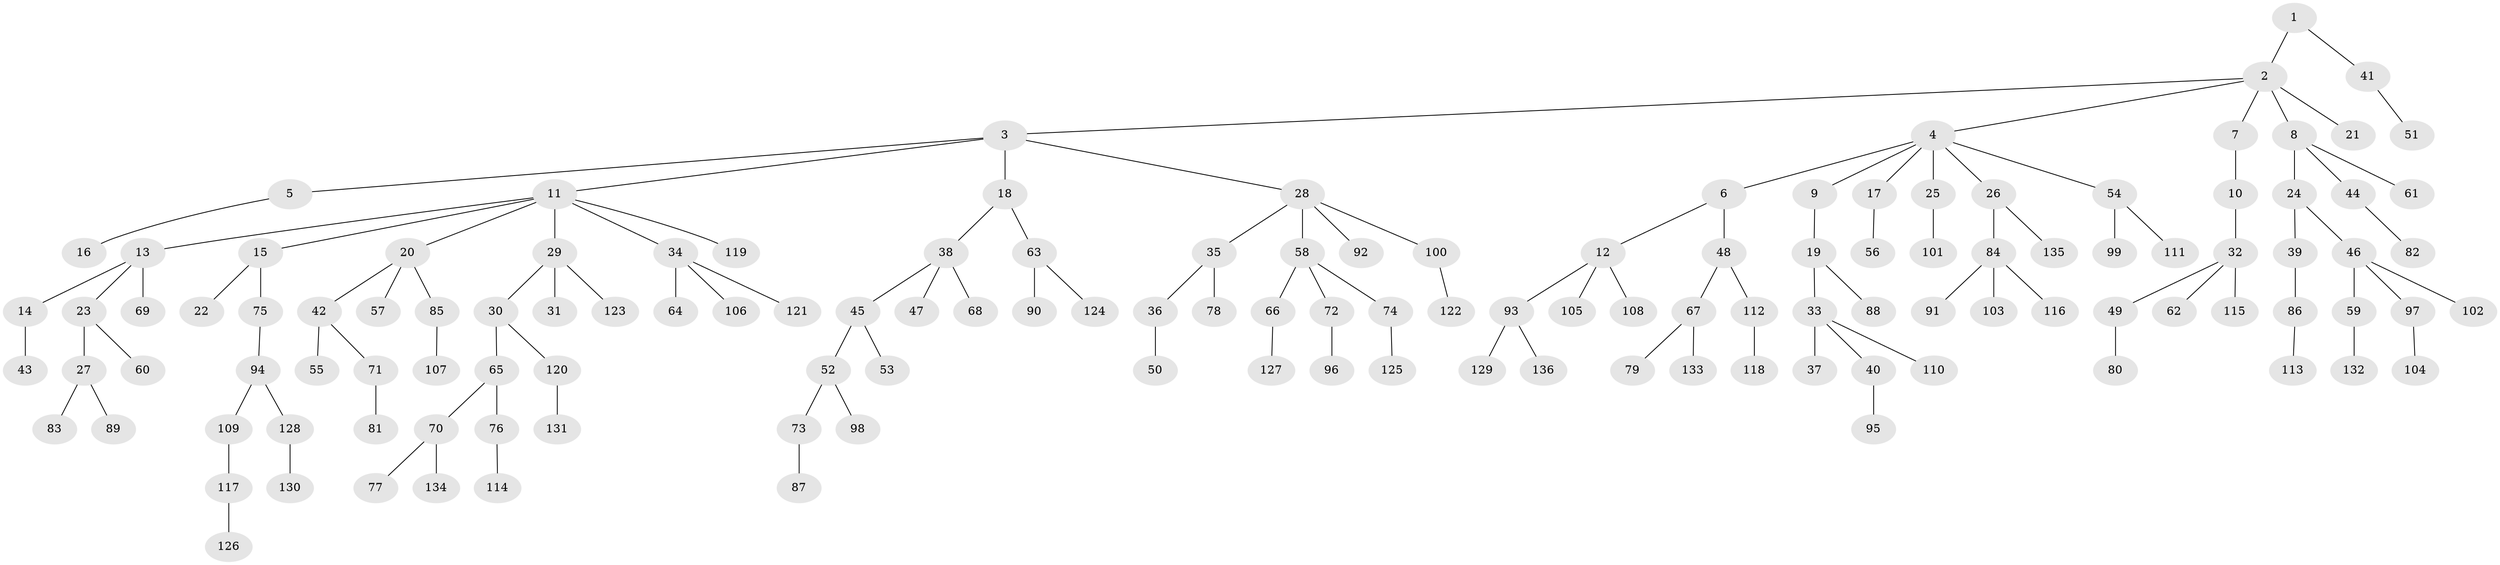 // Generated by graph-tools (version 1.1) at 2025/02/03/09/25 03:02:28]
// undirected, 136 vertices, 135 edges
graph export_dot {
graph [start="1"]
  node [color=gray90,style=filled];
  1;
  2;
  3;
  4;
  5;
  6;
  7;
  8;
  9;
  10;
  11;
  12;
  13;
  14;
  15;
  16;
  17;
  18;
  19;
  20;
  21;
  22;
  23;
  24;
  25;
  26;
  27;
  28;
  29;
  30;
  31;
  32;
  33;
  34;
  35;
  36;
  37;
  38;
  39;
  40;
  41;
  42;
  43;
  44;
  45;
  46;
  47;
  48;
  49;
  50;
  51;
  52;
  53;
  54;
  55;
  56;
  57;
  58;
  59;
  60;
  61;
  62;
  63;
  64;
  65;
  66;
  67;
  68;
  69;
  70;
  71;
  72;
  73;
  74;
  75;
  76;
  77;
  78;
  79;
  80;
  81;
  82;
  83;
  84;
  85;
  86;
  87;
  88;
  89;
  90;
  91;
  92;
  93;
  94;
  95;
  96;
  97;
  98;
  99;
  100;
  101;
  102;
  103;
  104;
  105;
  106;
  107;
  108;
  109;
  110;
  111;
  112;
  113;
  114;
  115;
  116;
  117;
  118;
  119;
  120;
  121;
  122;
  123;
  124;
  125;
  126;
  127;
  128;
  129;
  130;
  131;
  132;
  133;
  134;
  135;
  136;
  1 -- 2;
  1 -- 41;
  2 -- 3;
  2 -- 4;
  2 -- 7;
  2 -- 8;
  2 -- 21;
  3 -- 5;
  3 -- 11;
  3 -- 18;
  3 -- 28;
  4 -- 6;
  4 -- 9;
  4 -- 17;
  4 -- 25;
  4 -- 26;
  4 -- 54;
  5 -- 16;
  6 -- 12;
  6 -- 48;
  7 -- 10;
  8 -- 24;
  8 -- 44;
  8 -- 61;
  9 -- 19;
  10 -- 32;
  11 -- 13;
  11 -- 15;
  11 -- 20;
  11 -- 29;
  11 -- 34;
  11 -- 119;
  12 -- 93;
  12 -- 105;
  12 -- 108;
  13 -- 14;
  13 -- 23;
  13 -- 69;
  14 -- 43;
  15 -- 22;
  15 -- 75;
  17 -- 56;
  18 -- 38;
  18 -- 63;
  19 -- 33;
  19 -- 88;
  20 -- 42;
  20 -- 57;
  20 -- 85;
  23 -- 27;
  23 -- 60;
  24 -- 39;
  24 -- 46;
  25 -- 101;
  26 -- 84;
  26 -- 135;
  27 -- 83;
  27 -- 89;
  28 -- 35;
  28 -- 58;
  28 -- 92;
  28 -- 100;
  29 -- 30;
  29 -- 31;
  29 -- 123;
  30 -- 65;
  30 -- 120;
  32 -- 49;
  32 -- 62;
  32 -- 115;
  33 -- 37;
  33 -- 40;
  33 -- 110;
  34 -- 64;
  34 -- 106;
  34 -- 121;
  35 -- 36;
  35 -- 78;
  36 -- 50;
  38 -- 45;
  38 -- 47;
  38 -- 68;
  39 -- 86;
  40 -- 95;
  41 -- 51;
  42 -- 55;
  42 -- 71;
  44 -- 82;
  45 -- 52;
  45 -- 53;
  46 -- 59;
  46 -- 97;
  46 -- 102;
  48 -- 67;
  48 -- 112;
  49 -- 80;
  52 -- 73;
  52 -- 98;
  54 -- 99;
  54 -- 111;
  58 -- 66;
  58 -- 72;
  58 -- 74;
  59 -- 132;
  63 -- 90;
  63 -- 124;
  65 -- 70;
  65 -- 76;
  66 -- 127;
  67 -- 79;
  67 -- 133;
  70 -- 77;
  70 -- 134;
  71 -- 81;
  72 -- 96;
  73 -- 87;
  74 -- 125;
  75 -- 94;
  76 -- 114;
  84 -- 91;
  84 -- 103;
  84 -- 116;
  85 -- 107;
  86 -- 113;
  93 -- 129;
  93 -- 136;
  94 -- 109;
  94 -- 128;
  97 -- 104;
  100 -- 122;
  109 -- 117;
  112 -- 118;
  117 -- 126;
  120 -- 131;
  128 -- 130;
}
